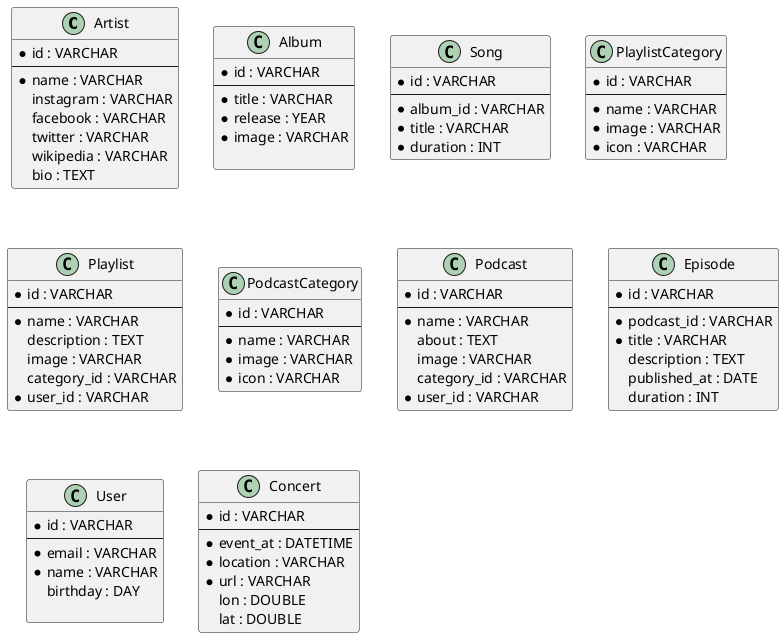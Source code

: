 @startuml Spotify
class Artist {
    * id : VARCHAR
    --
    * name : VARCHAR
    instagram : VARCHAR
    facebook : VARCHAR
    twitter : VARCHAR
    wikipedia : VARCHAR
    bio : TEXT
}
class Album {
    * id : VARCHAR
    --
    * title : VARCHAR
    * release : YEAR
    * image : VARCHAR

}
class Song {
    * id : VARCHAR
    --
    * album_id : VARCHAR
    * title : VARCHAR
    * duration : INT
}
class PlaylistCategory {
    * id : VARCHAR
    --
    * name : VARCHAR
    * image : VARCHAR
    * icon : VARCHAR
}
class Playlist {
    * id : VARCHAR
    --
    * name : VARCHAR
    description : TEXT
    image : VARCHAR
    category_id : VARCHAR
    * user_id : VARCHAR
}
class PodcastCategory {
    * id : VARCHAR
    --
    * name : VARCHAR
    * image : VARCHAR
    * icon : VARCHAR
}
class Podcast {
    * id : VARCHAR
    --
    * name : VARCHAR
    about : TEXT
    image : VARCHAR
    category_id : VARCHAR
    * user_id : VARCHAR
}
class Episode {
    * id : VARCHAR
    --
    * podcast_id : VARCHAR
    * title : VARCHAR
    description : TEXT
    published_at : DATE
    duration : INT
}
class User {
    * id : VARCHAR 
    --
    * email : VARCHAR
    * name : VARCHAR
    birthday : DAY

}
class Concert {
    * id : VARCHAR
    --
    * event_at : DATETIME
    * location : VARCHAR
    * url : VARCHAR
    lon : DOUBLE
    lat : DOUBLE
}

@enduml
